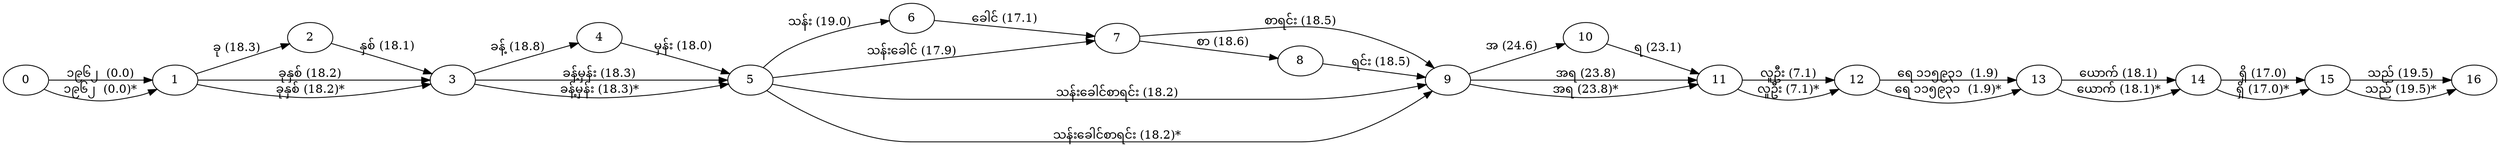 digraph DAG {
  rankdir=LR;
  0 -> 1 [label="၁၉၆၂  (0.0)"];
  0 -> 1 [label="၁၉၆၂  (0.0)*"];
  1 -> 2 [label="ခု (18.3)"];
  1 -> 3 [label="ခုနှစ် (18.2)"];
  1 -> 3 [label="ခုနှစ် (18.2)*"];
  2 -> 3 [label="နှစ် (18.1)"];
  3 -> 4 [label="ခန့် (18.8)"];
  3 -> 5 [label="ခန့်မှန်း (18.3)"];
  3 -> 5 [label="ခန့်မှန်း (18.3)*"];
  4 -> 5 [label="မှန်း (18.0)"];
  5 -> 6 [label="သန်း (19.0)"];
  5 -> 7 [label="သန်းခေါင် (17.9)"];
  5 -> 9 [label="သန်းခေါင်စာရင်း (18.2)"];
  5 -> 9 [label="သန်းခေါင်စာရင်း (18.2)*"];
  6 -> 7 [label="ခေါင် (17.1)"];
  7 -> 8 [label="စာ (18.6)"];
  7 -> 9 [label="စာရင်း (18.5)"];
  8 -> 9 [label="ရင်း (18.5)"];
  9 -> 10 [label="အ (24.6)"];
  9 -> 11 [label="အရ (23.8)"];
  9 -> 11 [label="အရ (23.8)*"];
  10 -> 11 [label="ရ (23.1)"];
  11 -> 12 [label="လူဦး (7.1)"];
  11 -> 12 [label="လူဦး (7.1)*"];
  12 -> 13 [label="ရေ ၁၁၅၉၃၁  (1.9)"];
  12 -> 13 [label="ရေ ၁၁၅၉၃၁  (1.9)*"];
  13 -> 14 [label="ယောက် (18.1)"];
  13 -> 14 [label="ယောက် (18.1)*"];
  14 -> 15 [label="ရှိ (17.0)"];
  14 -> 15 [label="ရှိ (17.0)*"];
  15 -> 16 [label="သည် (19.5)"];
  15 -> 16 [label="သည် (19.5)*"];
}